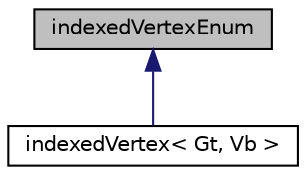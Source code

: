 digraph "indexedVertexEnum"
{
  bgcolor="transparent";
  edge [fontname="Helvetica",fontsize="10",labelfontname="Helvetica",labelfontsize="10"];
  node [fontname="Helvetica",fontsize="10",shape=record];
  Node0 [label="indexedVertexEnum",height=0.2,width=0.4,color="black", fillcolor="grey75", style="filled", fontcolor="black"];
  Node0 -> Node1 [dir="back",color="midnightblue",fontsize="10",style="solid",fontname="Helvetica"];
  Node1 [label="indexedVertex\< Gt, Vb \>",height=0.2,width=0.4,color="black",URL="$a32561.html",tooltip="An indexed form of CGAL::Triangulation_vertex_base_3<K> used to keep track of the Delaunay vertices i..."];
}
